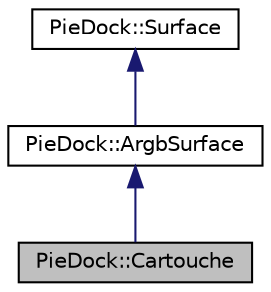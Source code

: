 digraph "PieDock::Cartouche"
{
  edge [fontname="Helvetica",fontsize="10",labelfontname="Helvetica",labelfontsize="10"];
  node [fontname="Helvetica",fontsize="10",shape=record];
  Node1 [label="PieDock::Cartouche",height=0.2,width=0.4,color="black", fillcolor="grey75", style="filled" fontcolor="black"];
  Node2 -> Node1 [dir="back",color="midnightblue",fontsize="10",style="solid",fontname="Helvetica"];
  Node2 [label="PieDock::ArgbSurface",height=0.2,width=0.4,color="black", fillcolor="white", style="filled",URL="$classPieDock_1_1ArgbSurface.html"];
  Node3 -> Node2 [dir="back",color="midnightblue",fontsize="10",style="solid",fontname="Helvetica"];
  Node3 [label="PieDock::Surface",height=0.2,width=0.4,color="black", fillcolor="white", style="filled",URL="$classPieDock_1_1Surface.html"];
}
